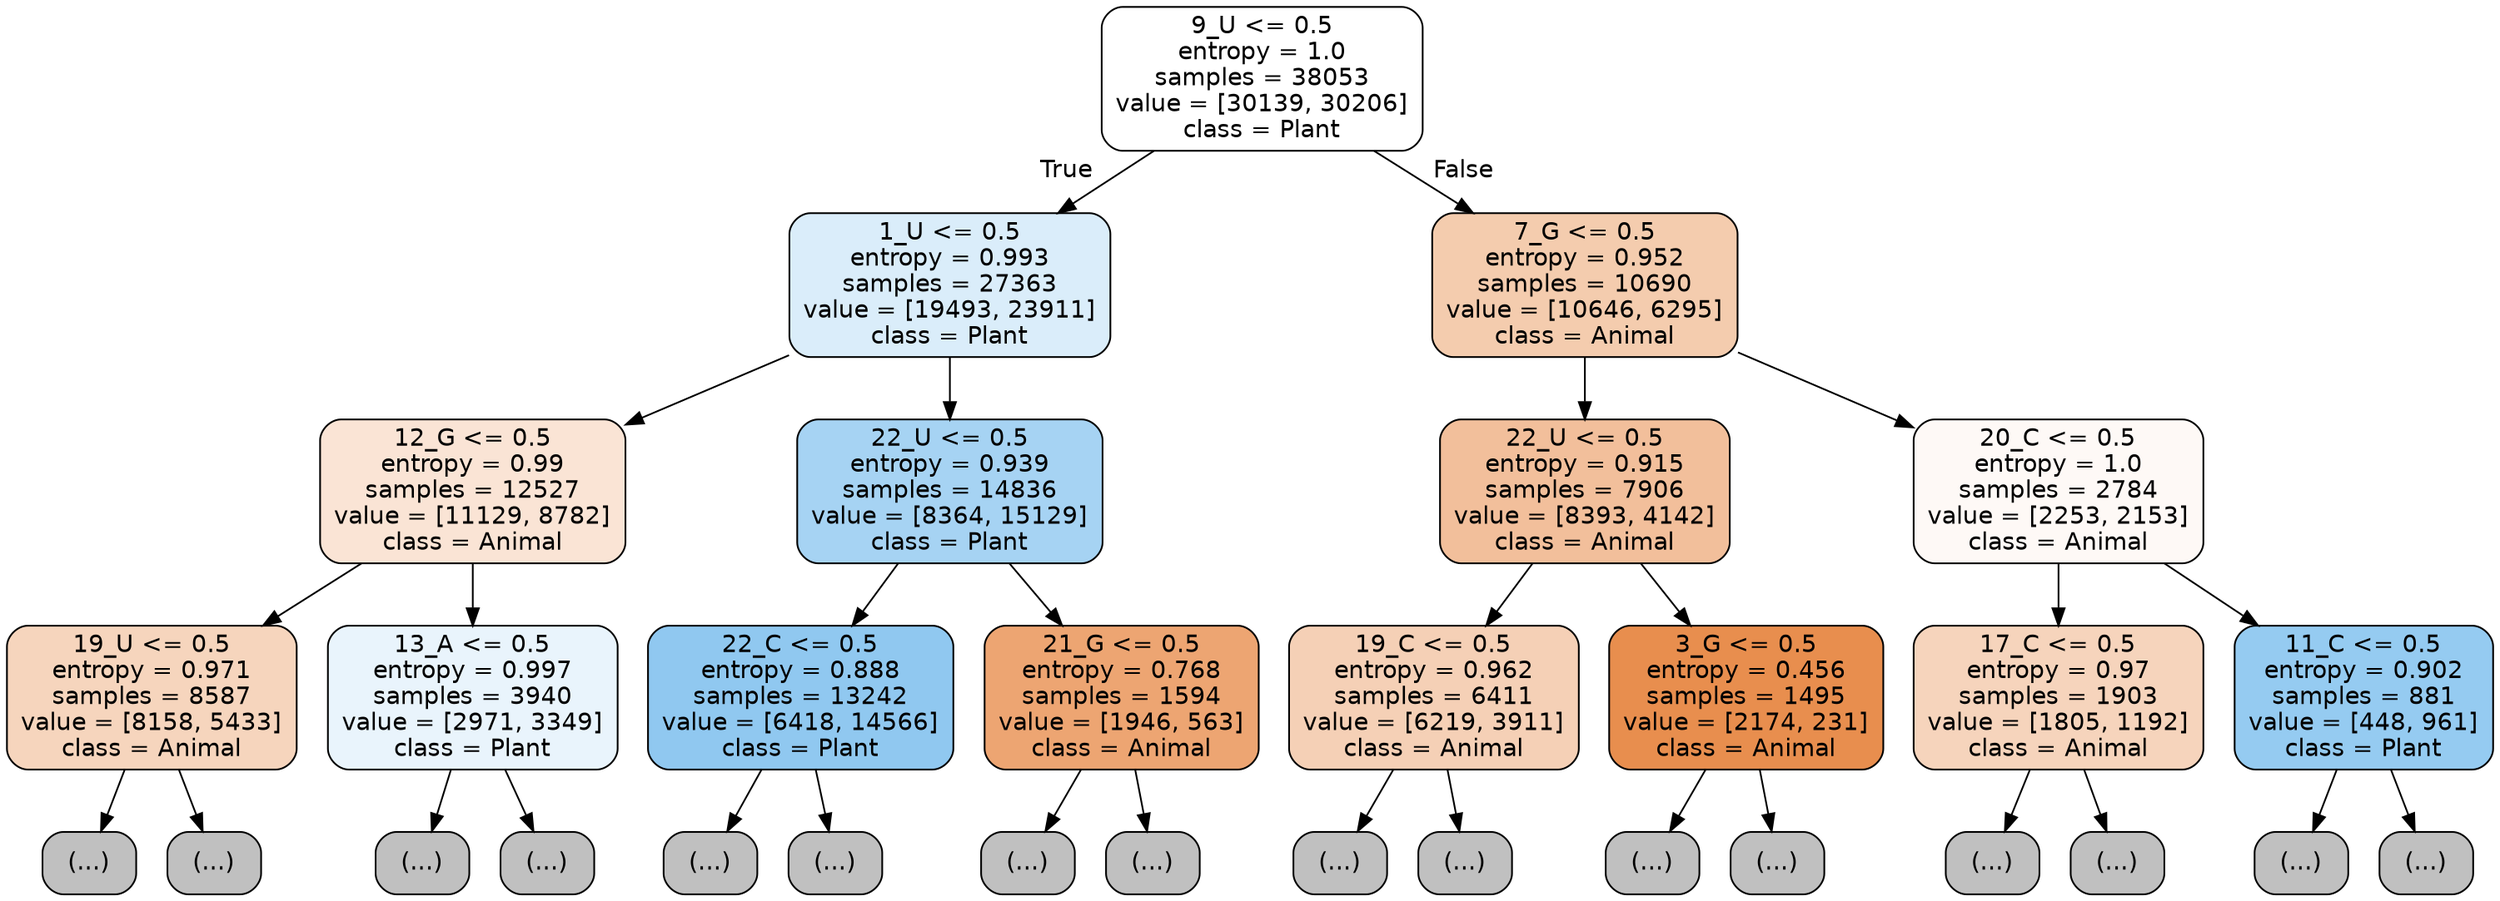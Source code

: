 digraph Tree {
node [shape=box, style="filled, rounded", color="black", fontname="helvetica"] ;
edge [fontname="helvetica"] ;
0 [label="9_U <= 0.5\nentropy = 1.0\nsamples = 38053\nvalue = [30139, 30206]\nclass = Plant", fillcolor="#ffffff"] ;
1 [label="1_U <= 0.5\nentropy = 0.993\nsamples = 27363\nvalue = [19493, 23911]\nclass = Plant", fillcolor="#daedfa"] ;
0 -> 1 [labeldistance=2.5, labelangle=45, headlabel="True"] ;
2 [label="12_G <= 0.5\nentropy = 0.99\nsamples = 12527\nvalue = [11129, 8782]\nclass = Animal", fillcolor="#fae4d5"] ;
1 -> 2 ;
3 [label="19_U <= 0.5\nentropy = 0.971\nsamples = 8587\nvalue = [8158, 5433]\nclass = Animal", fillcolor="#f6d5bd"] ;
2 -> 3 ;
4 [label="(...)", fillcolor="#C0C0C0"] ;
3 -> 4 ;
3801 [label="(...)", fillcolor="#C0C0C0"] ;
3 -> 3801 ;
5086 [label="13_A <= 0.5\nentropy = 0.997\nsamples = 3940\nvalue = [2971, 3349]\nclass = Plant", fillcolor="#e9f4fc"] ;
2 -> 5086 ;
5087 [label="(...)", fillcolor="#C0C0C0"] ;
5086 -> 5087 ;
6512 [label="(...)", fillcolor="#C0C0C0"] ;
5086 -> 6512 ;
7001 [label="22_U <= 0.5\nentropy = 0.939\nsamples = 14836\nvalue = [8364, 15129]\nclass = Plant", fillcolor="#a6d3f3"] ;
1 -> 7001 ;
7002 [label="22_C <= 0.5\nentropy = 0.888\nsamples = 13242\nvalue = [6418, 14566]\nclass = Plant", fillcolor="#90c8f0"] ;
7001 -> 7002 ;
7003 [label="(...)", fillcolor="#C0C0C0"] ;
7002 -> 7003 ;
10858 [label="(...)", fillcolor="#C0C0C0"] ;
7002 -> 10858 ;
11483 [label="21_G <= 0.5\nentropy = 0.768\nsamples = 1594\nvalue = [1946, 563]\nclass = Animal", fillcolor="#eda572"] ;
7001 -> 11483 ;
11484 [label="(...)", fillcolor="#C0C0C0"] ;
11483 -> 11484 ;
12025 [label="(...)", fillcolor="#C0C0C0"] ;
11483 -> 12025 ;
12228 [label="7_G <= 0.5\nentropy = 0.952\nsamples = 10690\nvalue = [10646, 6295]\nclass = Animal", fillcolor="#f4ccae"] ;
0 -> 12228 [labeldistance=2.5, labelangle=-45, headlabel="False"] ;
12229 [label="22_U <= 0.5\nentropy = 0.915\nsamples = 7906\nvalue = [8393, 4142]\nclass = Animal", fillcolor="#f2bf9b"] ;
12228 -> 12229 ;
12230 [label="19_C <= 0.5\nentropy = 0.962\nsamples = 6411\nvalue = [6219, 3911]\nclass = Animal", fillcolor="#f5d0b6"] ;
12229 -> 12230 ;
12231 [label="(...)", fillcolor="#C0C0C0"] ;
12230 -> 12231 ;
14494 [label="(...)", fillcolor="#C0C0C0"] ;
12230 -> 14494 ;
15293 [label="3_G <= 0.5\nentropy = 0.456\nsamples = 1495\nvalue = [2174, 231]\nclass = Animal", fillcolor="#e88e4e"] ;
12229 -> 15293 ;
15294 [label="(...)", fillcolor="#C0C0C0"] ;
15293 -> 15294 ;
15603 [label="(...)", fillcolor="#C0C0C0"] ;
15293 -> 15603 ;
15706 [label="20_C <= 0.5\nentropy = 1.0\nsamples = 2784\nvalue = [2253, 2153]\nclass = Animal", fillcolor="#fef9f6"] ;
12228 -> 15706 ;
15707 [label="17_C <= 0.5\nentropy = 0.97\nsamples = 1903\nvalue = [1805, 1192]\nclass = Animal", fillcolor="#f6d4bc"] ;
15706 -> 15707 ;
15708 [label="(...)", fillcolor="#C0C0C0"] ;
15707 -> 15708 ;
16471 [label="(...)", fillcolor="#C0C0C0"] ;
15707 -> 16471 ;
16656 [label="11_C <= 0.5\nentropy = 0.902\nsamples = 881\nvalue = [448, 961]\nclass = Plant", fillcolor="#95cbf1"] ;
15706 -> 16656 ;
16657 [label="(...)", fillcolor="#C0C0C0"] ;
16656 -> 16657 ;
16898 [label="(...)", fillcolor="#C0C0C0"] ;
16656 -> 16898 ;
}